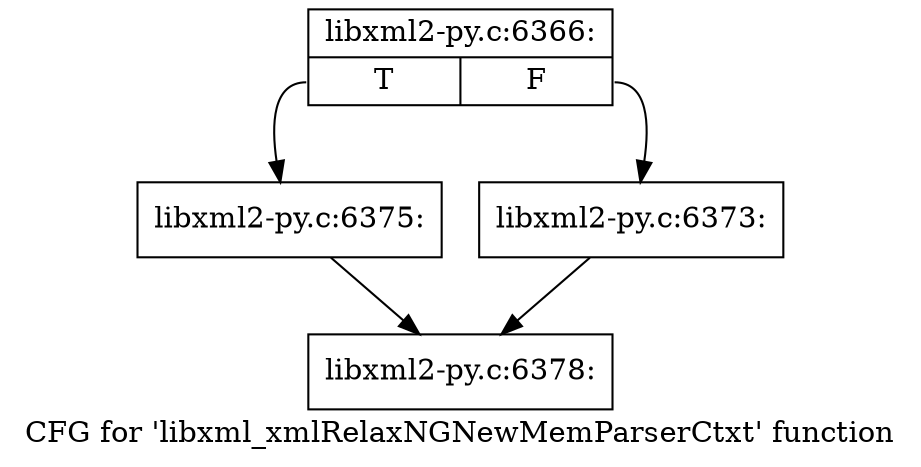 digraph "CFG for 'libxml_xmlRelaxNGNewMemParserCtxt' function" {
	label="CFG for 'libxml_xmlRelaxNGNewMemParserCtxt' function";

	Node0x4218850 [shape=record,label="{libxml2-py.c:6366:|{<s0>T|<s1>F}}"];
	Node0x4218850:s0 -> Node0x421a330;
	Node0x4218850:s1 -> Node0x421a2e0;
	Node0x421a2e0 [shape=record,label="{libxml2-py.c:6373:}"];
	Node0x421a2e0 -> Node0x4218b60;
	Node0x421a330 [shape=record,label="{libxml2-py.c:6375:}"];
	Node0x421a330 -> Node0x4218b60;
	Node0x4218b60 [shape=record,label="{libxml2-py.c:6378:}"];
}
